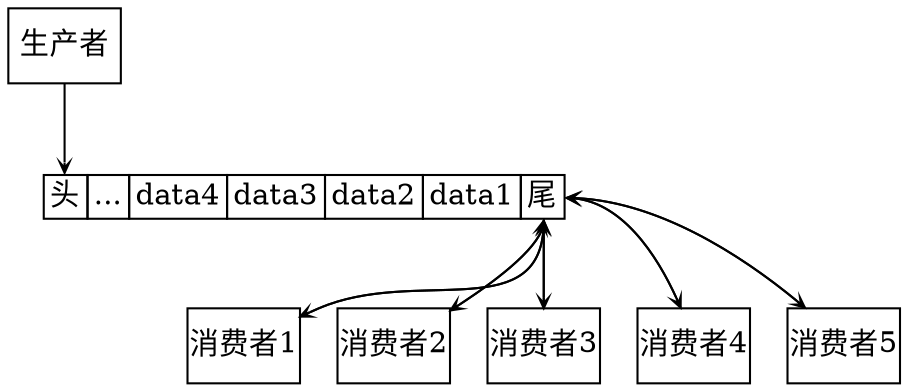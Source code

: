digraph title {
    node[shape=rect fixedsize=true style=filled fillcolor=white colorscheme=accent8 ];
    edge[arrowhead=vee arrowsize=.5 weight=.1]
    a[label="生产者"];
    b1[label="消费者1"];
    b2[label="消费者2"];
    b3[label="消费者3"];
    b4[label="消费者4"];
    b5[label="消费者5"];
    queue[
    style=none
    shape=plaintext
    label=< <TABLE CELLBORDER="1" BORDER="0" CELLSPACING="0" CELLPADDING="2">
        <tr>
            <td PORT="head">头</td>
            <td PORT="">...</td>
            <td PORT="">data4</td>
            <td PORT="">data3</td>
            <td PORT="">data2</td>
            <td PORT="">data1</td>
            <td PORT="tail">尾</td>
        </tr>
    </TABLE> >
    ];
    a->queue:head;
    queue:tail->b1;
    queue:tail->b2;
    queue:tail->b3;
    queue:tail->b4;
    queue:tail->b5;
    b1->queue:tail[constraint=false];
    b2->queue:tail[constraint=false];
    b3->queue:tail[constraint=false];
    b4->queue:tail[constraint=false];
    b5->queue:tail[constraint=false];
}
